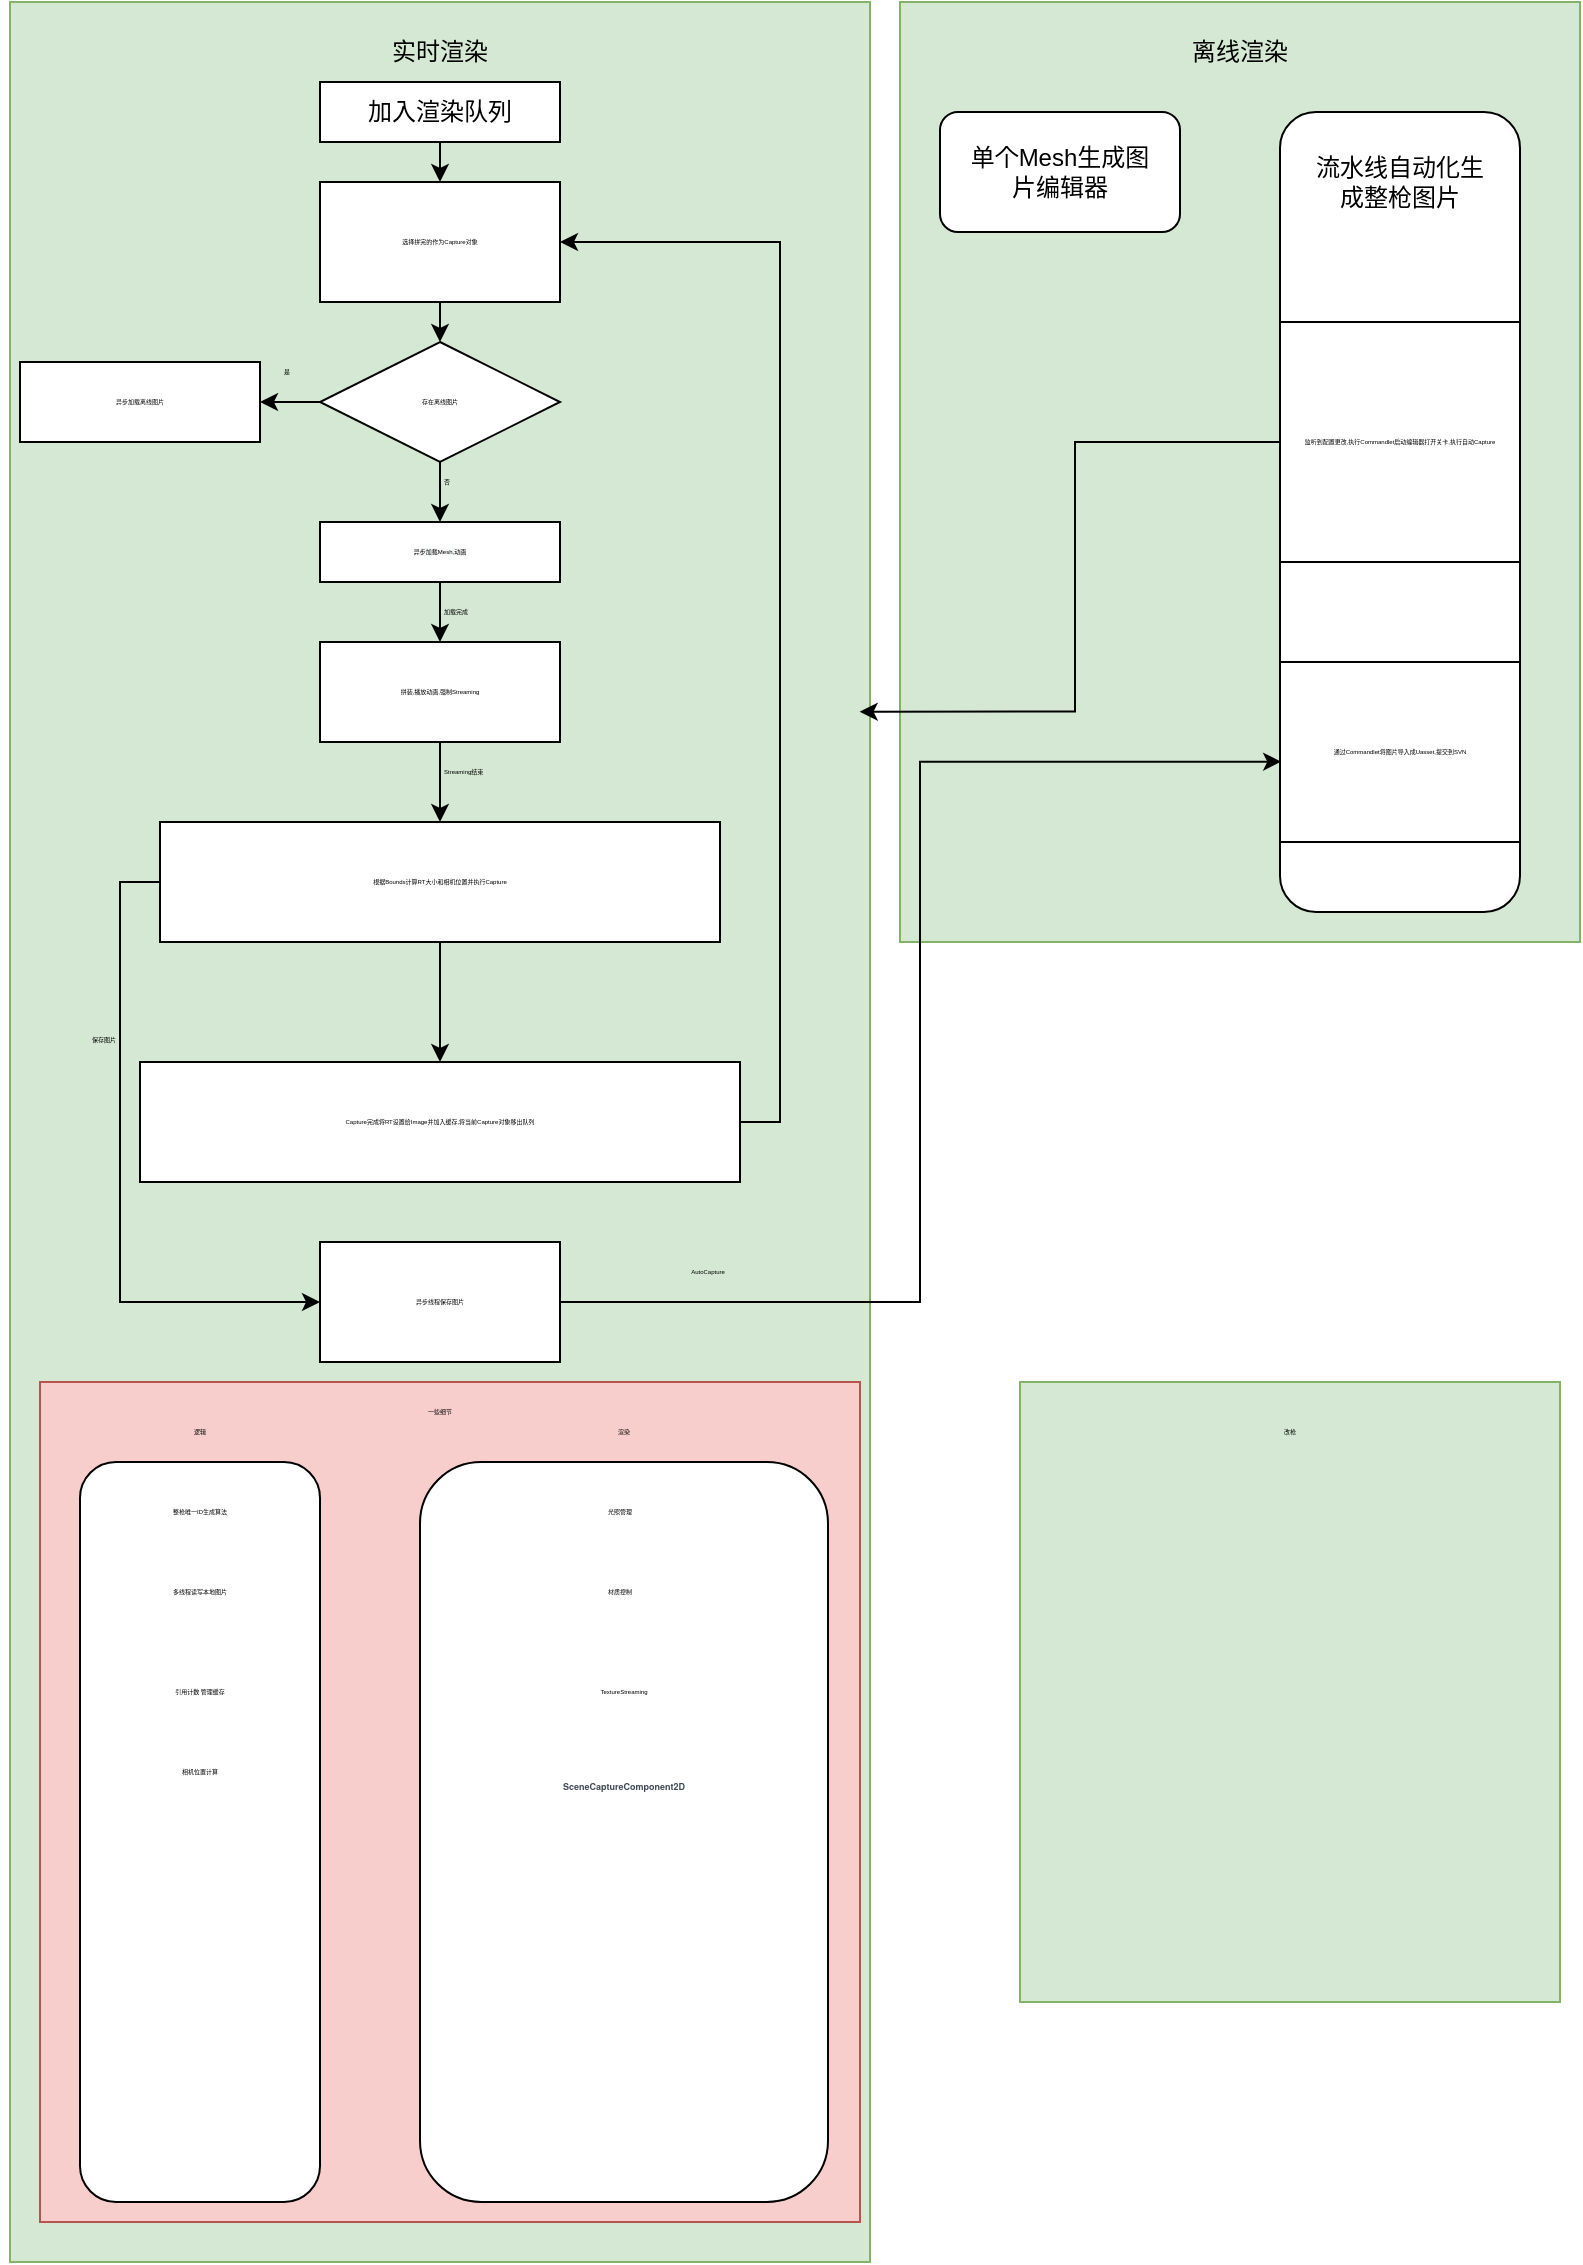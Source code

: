 <mxfile version="16.2.4" type="github">
  <diagram id="O_gt03hDVKV7DUXif5dQ" name="Page-1">
    <mxGraphModel dx="1178" dy="641" grid="1" gridSize="10" guides="1" tooltips="1" connect="1" arrows="1" fold="1" page="1" pageScale="1" pageWidth="827" pageHeight="1169" math="0" shadow="0">
      <root>
        <mxCell id="0" />
        <mxCell id="1" parent="0" />
        <mxCell id="dRS1vSFEmsA6nEb2G2MO-1" value="" style="rounded=0;whiteSpace=wrap;html=1;fillColor=#d5e8d4;strokeColor=#82b366;" vertex="1" parent="1">
          <mxGeometry x="35" y="50" width="430" height="1130" as="geometry" />
        </mxCell>
        <mxCell id="dRS1vSFEmsA6nEb2G2MO-2" value="实时渲染" style="text;html=1;strokeColor=none;fillColor=none;align=center;verticalAlign=middle;whiteSpace=wrap;rounded=0;" vertex="1" parent="1">
          <mxGeometry x="220" y="60" width="60" height="30" as="geometry" />
        </mxCell>
        <mxCell id="dRS1vSFEmsA6nEb2G2MO-3" value="" style="rounded=0;whiteSpace=wrap;html=1;fillColor=#d5e8d4;strokeColor=#82b366;" vertex="1" parent="1">
          <mxGeometry x="480" y="50" width="340" height="470" as="geometry" />
        </mxCell>
        <mxCell id="dRS1vSFEmsA6nEb2G2MO-4" value="离线渲染" style="text;html=1;strokeColor=none;fillColor=none;align=center;verticalAlign=middle;whiteSpace=wrap;rounded=0;" vertex="1" parent="1">
          <mxGeometry x="620" y="60" width="60" height="30" as="geometry" />
        </mxCell>
        <mxCell id="dRS1vSFEmsA6nEb2G2MO-5" value="" style="rounded=1;whiteSpace=wrap;html=1;" vertex="1" parent="1">
          <mxGeometry x="500" y="105" width="120" height="60" as="geometry" />
        </mxCell>
        <mxCell id="dRS1vSFEmsA6nEb2G2MO-6" value="单个Mesh生成图片编辑器" style="text;html=1;strokeColor=none;fillColor=none;align=center;verticalAlign=middle;whiteSpace=wrap;rounded=0;" vertex="1" parent="1">
          <mxGeometry x="510" y="115" width="100" height="40" as="geometry" />
        </mxCell>
        <mxCell id="dRS1vSFEmsA6nEb2G2MO-7" value="" style="rounded=1;whiteSpace=wrap;html=1;" vertex="1" parent="1">
          <mxGeometry x="670" y="105" width="120" height="400" as="geometry" />
        </mxCell>
        <mxCell id="dRS1vSFEmsA6nEb2G2MO-8" value="流水线自动化生成整枪图片" style="text;html=1;strokeColor=none;fillColor=none;align=center;verticalAlign=middle;whiteSpace=wrap;rounded=0;" vertex="1" parent="1">
          <mxGeometry x="685" y="120" width="90" height="40" as="geometry" />
        </mxCell>
        <mxCell id="dRS1vSFEmsA6nEb2G2MO-9" value="" style="rounded=0;whiteSpace=wrap;html=1;" vertex="1" parent="1">
          <mxGeometry x="190" y="90" width="120" height="30" as="geometry" />
        </mxCell>
        <mxCell id="dRS1vSFEmsA6nEb2G2MO-41" style="edgeStyle=orthogonalEdgeStyle;rounded=0;orthogonalLoop=1;jettySize=auto;html=1;exitX=0.5;exitY=1;exitDx=0;exitDy=0;entryX=0.5;entryY=0;entryDx=0;entryDy=0;fontSize=3;" edge="1" parent="1" source="dRS1vSFEmsA6nEb2G2MO-10" target="dRS1vSFEmsA6nEb2G2MO-40">
          <mxGeometry relative="1" as="geometry" />
        </mxCell>
        <mxCell id="dRS1vSFEmsA6nEb2G2MO-10" value="加入渲染队列" style="text;html=1;strokeColor=none;fillColor=none;align=center;verticalAlign=middle;whiteSpace=wrap;rounded=0;" vertex="1" parent="1">
          <mxGeometry x="200" y="90" width="100" height="30" as="geometry" />
        </mxCell>
        <mxCell id="dRS1vSFEmsA6nEb2G2MO-30" style="edgeStyle=orthogonalEdgeStyle;rounded=0;orthogonalLoop=1;jettySize=auto;html=1;exitX=0.5;exitY=1;exitDx=0;exitDy=0;entryX=0.5;entryY=0;entryDx=0;entryDy=0;fontSize=3;" edge="1" parent="1" source="dRS1vSFEmsA6nEb2G2MO-16" target="dRS1vSFEmsA6nEb2G2MO-29">
          <mxGeometry relative="1" as="geometry" />
        </mxCell>
        <mxCell id="dRS1vSFEmsA6nEb2G2MO-16" value="&#xa;&#xa;&lt;span style=&quot;color: rgb(0, 0, 0); font-family: helvetica; font-size: 3px; font-style: normal; font-weight: 400; letter-spacing: normal; text-align: center; text-indent: 0px; text-transform: none; word-spacing: 0px; background-color: rgb(248, 249, 250); display: inline; float: none;&quot;&gt;异步加载Mesh,动画&lt;/span&gt;&#xa;&#xa;" style="rounded=0;whiteSpace=wrap;html=1;fontSize=3;" vertex="1" parent="1">
          <mxGeometry x="190" y="310" width="120" height="30" as="geometry" />
        </mxCell>
        <mxCell id="dRS1vSFEmsA6nEb2G2MO-22" style="edgeStyle=orthogonalEdgeStyle;rounded=0;orthogonalLoop=1;jettySize=auto;html=1;exitX=0.5;exitY=1;exitDx=0;exitDy=0;entryX=0.5;entryY=0;entryDx=0;entryDy=0;fontSize=3;" edge="1" parent="1" source="dRS1vSFEmsA6nEb2G2MO-17" target="dRS1vSFEmsA6nEb2G2MO-16">
          <mxGeometry relative="1" as="geometry" />
        </mxCell>
        <mxCell id="dRS1vSFEmsA6nEb2G2MO-26" style="edgeStyle=orthogonalEdgeStyle;rounded=0;orthogonalLoop=1;jettySize=auto;html=1;exitX=0;exitY=0.5;exitDx=0;exitDy=0;fontSize=3;" edge="1" parent="1" source="dRS1vSFEmsA6nEb2G2MO-17" target="dRS1vSFEmsA6nEb2G2MO-25">
          <mxGeometry relative="1" as="geometry" />
        </mxCell>
        <mxCell id="dRS1vSFEmsA6nEb2G2MO-17" value="" style="rhombus;whiteSpace=wrap;html=1;fontSize=3;" vertex="1" parent="1">
          <mxGeometry x="190" y="220" width="120" height="60" as="geometry" />
        </mxCell>
        <mxCell id="dRS1vSFEmsA6nEb2G2MO-21" value="存在离线图片" style="text;html=1;strokeColor=none;fillColor=none;align=center;verticalAlign=middle;whiteSpace=wrap;rounded=0;fontSize=3;" vertex="1" parent="1">
          <mxGeometry x="210" y="235" width="80" height="30" as="geometry" />
        </mxCell>
        <mxCell id="dRS1vSFEmsA6nEb2G2MO-23" value="否" style="text;html=1;strokeColor=none;fillColor=none;align=left;verticalAlign=middle;whiteSpace=wrap;rounded=0;fontSize=3;" vertex="1" parent="1">
          <mxGeometry x="250" y="270" width="60" height="40" as="geometry" />
        </mxCell>
        <mxCell id="dRS1vSFEmsA6nEb2G2MO-25" value="" style="rounded=0;whiteSpace=wrap;html=1;fontSize=3;" vertex="1" parent="1">
          <mxGeometry x="40" y="230" width="120" height="40" as="geometry" />
        </mxCell>
        <mxCell id="dRS1vSFEmsA6nEb2G2MO-27" value="是" style="text;html=1;strokeColor=none;fillColor=none;align=left;verticalAlign=middle;whiteSpace=wrap;rounded=0;fontSize=3;" vertex="1" parent="1">
          <mxGeometry x="170" y="220" width="60" height="30" as="geometry" />
        </mxCell>
        <mxCell id="dRS1vSFEmsA6nEb2G2MO-28" value="异步加载离线图片" style="text;html=1;strokeColor=none;fillColor=none;align=center;verticalAlign=middle;whiteSpace=wrap;rounded=0;fontSize=3;" vertex="1" parent="1">
          <mxGeometry x="40" y="235" width="120" height="30" as="geometry" />
        </mxCell>
        <mxCell id="dRS1vSFEmsA6nEb2G2MO-34" style="edgeStyle=orthogonalEdgeStyle;rounded=0;orthogonalLoop=1;jettySize=auto;html=1;exitX=0.5;exitY=1;exitDx=0;exitDy=0;entryX=0.5;entryY=0;entryDx=0;entryDy=0;fontSize=3;" edge="1" parent="1" source="dRS1vSFEmsA6nEb2G2MO-29" target="dRS1vSFEmsA6nEb2G2MO-33">
          <mxGeometry relative="1" as="geometry" />
        </mxCell>
        <mxCell id="dRS1vSFEmsA6nEb2G2MO-29" value="" style="rounded=0;whiteSpace=wrap;html=1;fontSize=3;" vertex="1" parent="1">
          <mxGeometry x="190" y="370" width="120" height="50" as="geometry" />
        </mxCell>
        <mxCell id="dRS1vSFEmsA6nEb2G2MO-31" value="加载完成" style="text;html=1;strokeColor=none;fillColor=none;align=left;verticalAlign=middle;whiteSpace=wrap;rounded=0;fontSize=3;" vertex="1" parent="1">
          <mxGeometry x="250" y="340" width="60" height="30" as="geometry" />
        </mxCell>
        <mxCell id="dRS1vSFEmsA6nEb2G2MO-32" value="拼装,播放动画,强制Streaming" style="text;html=1;strokeColor=none;fillColor=none;align=center;verticalAlign=middle;whiteSpace=wrap;rounded=0;fontSize=3;" vertex="1" parent="1">
          <mxGeometry x="190" y="380" width="120" height="30" as="geometry" />
        </mxCell>
        <mxCell id="dRS1vSFEmsA6nEb2G2MO-38" style="edgeStyle=orthogonalEdgeStyle;rounded=0;orthogonalLoop=1;jettySize=auto;html=1;exitX=0.5;exitY=1;exitDx=0;exitDy=0;entryX=0.5;entryY=0;entryDx=0;entryDy=0;fontSize=3;" edge="1" parent="1" source="dRS1vSFEmsA6nEb2G2MO-33" target="dRS1vSFEmsA6nEb2G2MO-37">
          <mxGeometry relative="1" as="geometry" />
        </mxCell>
        <mxCell id="dRS1vSFEmsA6nEb2G2MO-33" value="" style="rounded=0;whiteSpace=wrap;html=1;fontSize=3;" vertex="1" parent="1">
          <mxGeometry x="110" y="460" width="280" height="60" as="geometry" />
        </mxCell>
        <mxCell id="dRS1vSFEmsA6nEb2G2MO-35" value="Streaming结束" style="text;html=1;strokeColor=none;fillColor=none;align=left;verticalAlign=middle;whiteSpace=wrap;rounded=0;fontSize=3;" vertex="1" parent="1">
          <mxGeometry x="250" y="420" width="60" height="30" as="geometry" />
        </mxCell>
        <mxCell id="dRS1vSFEmsA6nEb2G2MO-47" style="edgeStyle=orthogonalEdgeStyle;rounded=0;orthogonalLoop=1;jettySize=auto;html=1;exitX=0;exitY=0.5;exitDx=0;exitDy=0;entryX=0;entryY=0.5;entryDx=0;entryDy=0;fontSize=3;" edge="1" parent="1" source="dRS1vSFEmsA6nEb2G2MO-36" target="dRS1vSFEmsA6nEb2G2MO-46">
          <mxGeometry relative="1" as="geometry" />
        </mxCell>
        <mxCell id="dRS1vSFEmsA6nEb2G2MO-36" value="根据Bounds计算RT大小和相机位置并执行Capture" style="text;html=1;strokeColor=none;fillColor=none;align=center;verticalAlign=middle;whiteSpace=wrap;rounded=0;fontSize=3;" vertex="1" parent="1">
          <mxGeometry x="110" y="475" width="280" height="30" as="geometry" />
        </mxCell>
        <mxCell id="dRS1vSFEmsA6nEb2G2MO-37" value="" style="rounded=0;whiteSpace=wrap;html=1;fontSize=3;" vertex="1" parent="1">
          <mxGeometry x="100" y="580" width="300" height="60" as="geometry" />
        </mxCell>
        <mxCell id="dRS1vSFEmsA6nEb2G2MO-45" style="edgeStyle=orthogonalEdgeStyle;rounded=0;orthogonalLoop=1;jettySize=auto;html=1;exitX=1;exitY=0.5;exitDx=0;exitDy=0;entryX=1;entryY=0.5;entryDx=0;entryDy=0;fontSize=3;" edge="1" parent="1" source="dRS1vSFEmsA6nEb2G2MO-39" target="dRS1vSFEmsA6nEb2G2MO-43">
          <mxGeometry relative="1" as="geometry" />
        </mxCell>
        <mxCell id="dRS1vSFEmsA6nEb2G2MO-39" value="Capture完成将RT设置给Image并加入缓存,将当前Capture对象移出队列" style="text;html=1;strokeColor=none;fillColor=none;align=center;verticalAlign=middle;whiteSpace=wrap;rounded=0;fontSize=3;" vertex="1" parent="1">
          <mxGeometry x="100" y="595" width="300" height="30" as="geometry" />
        </mxCell>
        <mxCell id="dRS1vSFEmsA6nEb2G2MO-42" style="edgeStyle=orthogonalEdgeStyle;rounded=0;orthogonalLoop=1;jettySize=auto;html=1;exitX=0.5;exitY=1;exitDx=0;exitDy=0;entryX=0.5;entryY=0;entryDx=0;entryDy=0;fontSize=3;" edge="1" parent="1" source="dRS1vSFEmsA6nEb2G2MO-40" target="dRS1vSFEmsA6nEb2G2MO-17">
          <mxGeometry relative="1" as="geometry" />
        </mxCell>
        <mxCell id="dRS1vSFEmsA6nEb2G2MO-40" value="" style="rounded=0;whiteSpace=wrap;html=1;fontSize=3;" vertex="1" parent="1">
          <mxGeometry x="190" y="140" width="120" height="60" as="geometry" />
        </mxCell>
        <mxCell id="dRS1vSFEmsA6nEb2G2MO-43" value="选择拼完的作为Capture对象" style="text;html=1;strokeColor=none;fillColor=none;align=center;verticalAlign=middle;whiteSpace=wrap;rounded=0;fontSize=3;" vertex="1" parent="1">
          <mxGeometry x="190" y="155" width="120" height="30" as="geometry" />
        </mxCell>
        <mxCell id="dRS1vSFEmsA6nEb2G2MO-46" value="" style="rounded=0;whiteSpace=wrap;html=1;fontSize=3;" vertex="1" parent="1">
          <mxGeometry x="190" y="670" width="120" height="60" as="geometry" />
        </mxCell>
        <mxCell id="dRS1vSFEmsA6nEb2G2MO-48" value="保存图片" style="text;html=1;strokeColor=none;fillColor=none;align=right;verticalAlign=middle;whiteSpace=wrap;rounded=0;fontSize=3;" vertex="1" parent="1">
          <mxGeometry x="30" y="554" width="60" height="30" as="geometry" />
        </mxCell>
        <mxCell id="dRS1vSFEmsA6nEb2G2MO-57" style="edgeStyle=orthogonalEdgeStyle;rounded=0;orthogonalLoop=1;jettySize=auto;html=1;entryX=0.005;entryY=0.597;entryDx=0;entryDy=0;entryPerimeter=0;fontSize=3;" edge="1" parent="1" source="dRS1vSFEmsA6nEb2G2MO-49" target="dRS1vSFEmsA6nEb2G2MO-56">
          <mxGeometry relative="1" as="geometry" />
        </mxCell>
        <mxCell id="dRS1vSFEmsA6nEb2G2MO-49" value="异步线程保存图片" style="text;html=1;strokeColor=none;fillColor=none;align=center;verticalAlign=middle;whiteSpace=wrap;rounded=0;fontSize=3;" vertex="1" parent="1">
          <mxGeometry x="190" y="685" width="120" height="30" as="geometry" />
        </mxCell>
        <mxCell id="dRS1vSFEmsA6nEb2G2MO-52" value="" style="rounded=0;whiteSpace=wrap;html=1;fontSize=3;" vertex="1" parent="1">
          <mxGeometry x="670" y="210" width="120" height="120" as="geometry" />
        </mxCell>
        <mxCell id="dRS1vSFEmsA6nEb2G2MO-54" style="edgeStyle=orthogonalEdgeStyle;rounded=0;orthogonalLoop=1;jettySize=auto;html=1;exitX=0;exitY=0.5;exitDx=0;exitDy=0;entryX=0.988;entryY=0.314;entryDx=0;entryDy=0;entryPerimeter=0;fontSize=3;" edge="1" parent="1" source="dRS1vSFEmsA6nEb2G2MO-53" target="dRS1vSFEmsA6nEb2G2MO-1">
          <mxGeometry relative="1" as="geometry" />
        </mxCell>
        <mxCell id="dRS1vSFEmsA6nEb2G2MO-53" value="监听到配置更改,执行Commandlet启动编辑器打开关卡,执行自动Capture" style="text;html=1;strokeColor=none;fillColor=none;align=center;verticalAlign=middle;whiteSpace=wrap;rounded=0;fontSize=3;" vertex="1" parent="1">
          <mxGeometry x="670" y="230" width="120" height="80" as="geometry" />
        </mxCell>
        <mxCell id="dRS1vSFEmsA6nEb2G2MO-55" value="" style="rounded=0;whiteSpace=wrap;html=1;fontSize=3;" vertex="1" parent="1">
          <mxGeometry x="670" y="380" width="120" height="90" as="geometry" />
        </mxCell>
        <mxCell id="dRS1vSFEmsA6nEb2G2MO-56" value="通过Commandlet将图片导入成Uasset,提交到SVN" style="text;html=1;strokeColor=none;fillColor=none;align=center;verticalAlign=middle;whiteSpace=wrap;rounded=0;fontSize=3;" vertex="1" parent="1">
          <mxGeometry x="670" y="400" width="120" height="50" as="geometry" />
        </mxCell>
        <mxCell id="dRS1vSFEmsA6nEb2G2MO-58" value="AutoCapture" style="text;html=1;strokeColor=none;fillColor=none;align=center;verticalAlign=middle;whiteSpace=wrap;rounded=0;fontSize=3;" vertex="1" parent="1">
          <mxGeometry x="354" y="670" width="60" height="30" as="geometry" />
        </mxCell>
        <mxCell id="dRS1vSFEmsA6nEb2G2MO-59" value="" style="rounded=0;whiteSpace=wrap;html=1;fontSize=3;fillColor=#f8cecc;strokeColor=#b85450;" vertex="1" parent="1">
          <mxGeometry x="50" y="740" width="410" height="420" as="geometry" />
        </mxCell>
        <mxCell id="dRS1vSFEmsA6nEb2G2MO-60" value="一些细节" style="text;html=1;strokeColor=none;fillColor=none;align=center;verticalAlign=middle;whiteSpace=wrap;rounded=0;fontSize=3;" vertex="1" parent="1">
          <mxGeometry x="220" y="740" width="60" height="30" as="geometry" />
        </mxCell>
        <mxCell id="dRS1vSFEmsA6nEb2G2MO-61" value="" style="rounded=1;whiteSpace=wrap;html=1;fontSize=3;" vertex="1" parent="1">
          <mxGeometry x="70" y="780" width="120" height="370" as="geometry" />
        </mxCell>
        <mxCell id="dRS1vSFEmsA6nEb2G2MO-62" value="逻辑" style="text;html=1;strokeColor=none;fillColor=none;align=center;verticalAlign=middle;whiteSpace=wrap;rounded=0;fontSize=3;" vertex="1" parent="1">
          <mxGeometry x="100" y="750" width="60" height="30" as="geometry" />
        </mxCell>
        <mxCell id="dRS1vSFEmsA6nEb2G2MO-63" value="" style="rounded=1;whiteSpace=wrap;html=1;fontSize=3;" vertex="1" parent="1">
          <mxGeometry x="240" y="780" width="204" height="370" as="geometry" />
        </mxCell>
        <mxCell id="dRS1vSFEmsA6nEb2G2MO-64" value="渲染" style="text;html=1;strokeColor=none;fillColor=none;align=center;verticalAlign=middle;whiteSpace=wrap;rounded=0;fontSize=3;" vertex="1" parent="1">
          <mxGeometry x="312" y="750" width="60" height="30" as="geometry" />
        </mxCell>
        <mxCell id="dRS1vSFEmsA6nEb2G2MO-65" value="" style="rounded=0;whiteSpace=wrap;html=1;fontSize=3;fillColor=#d5e8d4;strokeColor=#82b366;" vertex="1" parent="1">
          <mxGeometry x="540" y="740" width="270" height="310" as="geometry" />
        </mxCell>
        <mxCell id="dRS1vSFEmsA6nEb2G2MO-66" value="改枪" style="text;html=1;strokeColor=none;fillColor=none;align=center;verticalAlign=middle;whiteSpace=wrap;rounded=0;fontSize=3;" vertex="1" parent="1">
          <mxGeometry x="645" y="750" width="60" height="30" as="geometry" />
        </mxCell>
        <mxCell id="dRS1vSFEmsA6nEb2G2MO-67" value="整枪唯一ID生成算法" style="text;html=1;strokeColor=none;fillColor=none;align=center;verticalAlign=middle;whiteSpace=wrap;rounded=0;fontSize=3;" vertex="1" parent="1">
          <mxGeometry x="70" y="790" width="120" height="30" as="geometry" />
        </mxCell>
        <mxCell id="dRS1vSFEmsA6nEb2G2MO-68" value="多线程读写本地图片" style="text;html=1;strokeColor=none;fillColor=none;align=center;verticalAlign=middle;whiteSpace=wrap;rounded=0;fontSize=3;" vertex="1" parent="1">
          <mxGeometry x="70" y="830" width="120" height="30" as="geometry" />
        </mxCell>
        <mxCell id="dRS1vSFEmsA6nEb2G2MO-70" value="引用计数 管理缓存" style="text;html=1;strokeColor=none;fillColor=none;align=center;verticalAlign=middle;whiteSpace=wrap;rounded=0;fontSize=3;" vertex="1" parent="1">
          <mxGeometry x="70" y="880" width="120" height="30" as="geometry" />
        </mxCell>
        <mxCell id="dRS1vSFEmsA6nEb2G2MO-71" value="光照管理" style="text;html=1;strokeColor=none;fillColor=none;align=center;verticalAlign=middle;whiteSpace=wrap;rounded=0;fontSize=3;" vertex="1" parent="1">
          <mxGeometry x="310" y="790" width="60" height="30" as="geometry" />
        </mxCell>
        <mxCell id="dRS1vSFEmsA6nEb2G2MO-72" value="材质控制" style="text;html=1;strokeColor=none;fillColor=none;align=center;verticalAlign=middle;whiteSpace=wrap;rounded=0;fontSize=3;" vertex="1" parent="1">
          <mxGeometry x="310" y="830" width="60" height="30" as="geometry" />
        </mxCell>
        <mxCell id="dRS1vSFEmsA6nEb2G2MO-73" value="TextureStreaming" style="text;html=1;strokeColor=none;fillColor=none;align=center;verticalAlign=middle;whiteSpace=wrap;rounded=0;fontSize=3;" vertex="1" parent="1">
          <mxGeometry x="312" y="880" width="60" height="30" as="geometry" />
        </mxCell>
        <mxCell id="dRS1vSFEmsA6nEb2G2MO-74" value="相机位置计算" style="text;html=1;strokeColor=none;fillColor=none;align=center;verticalAlign=middle;whiteSpace=wrap;rounded=0;fontSize=3;" vertex="1" parent="1">
          <mxGeometry x="70" y="920" width="120" height="30" as="geometry" />
        </mxCell>
        <mxCell id="dRS1vSFEmsA6nEb2G2MO-75" value="&lt;h2 id=&quot;toc7&quot; style=&quot;word-break: break-word ; margin: 30px 0px 16px ; padding: 0px ; font-family: &amp;#34;helvetica neue&amp;#34; , &amp;#34;arial&amp;#34; , &amp;#34;hiragino sans gb&amp;#34; , &amp;#34;stheiti&amp;#34; , &amp;#34;microsoft yahei&amp;#34; , &amp;#34;wenquanyi micro hei&amp;#34; , sans-serif ; line-height: 1.1 ; color: rgb(63 , 74 , 86) ; text-align: left ; background-color: rgb(255 , 255 , 255)&quot;&gt;SceneCaptureComponent2D&lt;/h2&gt;" style="text;html=1;strokeColor=none;fillColor=none;align=center;verticalAlign=middle;whiteSpace=wrap;rounded=0;fontSize=3;" vertex="1" parent="1">
          <mxGeometry x="242" y="920" width="200" height="30" as="geometry" />
        </mxCell>
      </root>
    </mxGraphModel>
  </diagram>
</mxfile>
